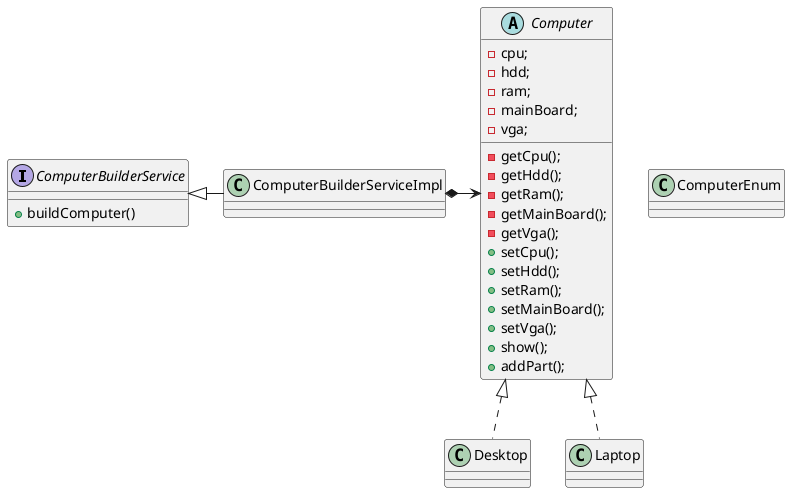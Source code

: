 @startuml Builder pattern
interface ComputerBuilderService {
    +buildComputer()
}
class ComputerBuilderServiceImpl{
}
abstract class Computer {
    -cpu;
	-hdd;
	-ram;
	-mainBoard;
	-vga;
	-getCpu();
	-getHdd();
	-getRam();
	-getMainBoard();
	-getVga();
	+setCpu();
	+setHdd();
	+setRam();
	+setMainBoard();
	+setVga();
	+show();
	+addPart();    
}
class Desktop
class Laptop
class ComputerEnum

Computer <|.. Desktop
Computer <|.. Laptop
ComputerBuilderService <|- ComputerBuilderServiceImpl
ComputerBuilderServiceImpl *-> Computer

@enduml